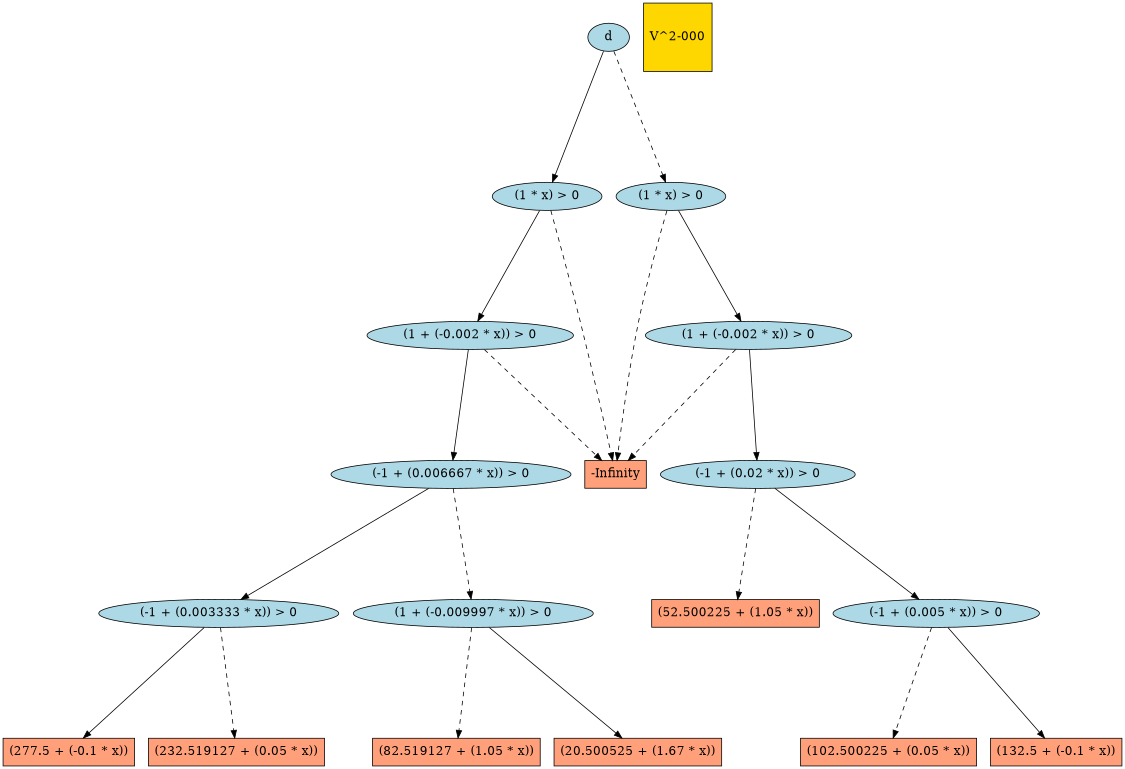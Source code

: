 digraph G { 
graph [ fontname = "Helvetica",fontsize="16",ratio = "auto",
        size="7.5,10",ranksep="2.00" ];
node [fontsize="16"];
"1436" [label="(52.500225 + (1.05 * x))",fillcolor=lightsalmon,color=black,shape=box,style=filled];
"3088" [label="(277.5 + (-0.1 * x))",fillcolor=lightsalmon,color=black,shape=box,style=filled];
"3214" [label="d",fillcolor=lightblue,color=black,shape=ellipse,style=filled];
"1967" [label="(102.500225 + (0.05 * x))",fillcolor=lightsalmon,color=black,shape=box,style=filled];
"3212" [label="(1 + (-0.002 * x)) > 0",fillcolor=lightblue,color=black,shape=ellipse,style=filled];
"3213" [label="(1 * x) > 0",fillcolor=lightblue,color=black,shape=ellipse,style=filled];
"2243" [label="(-1 + (0.005 * x)) > 0",fillcolor=lightblue,color=black,shape=ellipse,style=filled];
"3199" [label="(-1 + (0.003333 * x)) > 0",fillcolor=lightblue,color=black,shape=ellipse,style=filled];
"2519" [label="(82.519127 + (1.05 * x))",fillcolor=lightsalmon,color=black,shape=box,style=filled];
"2256" [label="(1 + (-0.002 * x)) > 0",fillcolor=lightblue,color=black,shape=ellipse,style=filled];
"2257" [label="(1 * x) > 0",fillcolor=lightblue,color=black,shape=ellipse,style=filled];
"2244" [label="(-1 + (0.02 * x)) > 0",fillcolor=lightblue,color=black,shape=ellipse,style=filled];
"4" [label="-Infinity",fillcolor=lightsalmon,color=black,shape=box,style=filled];
"2945" [label="(232.519127 + (0.05 * x))",fillcolor=lightsalmon,color=black,shape=box,style=filled];
"2102" [label="(132.5 + (-0.1 * x))",fillcolor=lightsalmon,color=black,shape=box,style=filled];
"3200" [label="(-1 + (0.006667 * x)) > 0",fillcolor=lightblue,color=black,shape=ellipse,style=filled];
"_temp_" [label="V^2-000",fillcolor=gold1,color=black,shape=square,style=filled];
"2521" [label="(1 + (-0.009997 * x)) > 0",fillcolor=lightblue,color=black,shape=ellipse,style=filled];
"2520" [label="(20.500525 + (1.67 * x))",fillcolor=lightsalmon,color=black,shape=box,style=filled];
"3214" -> "2257" [color=black,style=dashed];
"3214" -> "3213" [color=black,style=solid];
"3212" -> "4" [color=black,style=dashed];
"3212" -> "3200" [color=black,style=solid];
"3213" -> "3212" [color=black,style=solid];
"3213" -> "4" [color=black,style=dashed];
"2243" -> "1967" [color=black,style=dashed];
"2243" -> "2102" [color=black,style=solid];
"3199" -> "3088" [color=black,style=solid];
"3199" -> "2945" [color=black,style=dashed];
"2256" -> "2244" [color=black,style=solid];
"2256" -> "4" [color=black,style=dashed];
"2257" -> "2256" [color=black,style=solid];
"2257" -> "4" [color=black,style=dashed];
"2244" -> "1436" [color=black,style=dashed];
"2244" -> "2243" [color=black,style=solid];
"3200" -> "3199" [color=black,style=solid];
"3200" -> "2521" [color=black,style=dashed];
"2521" -> "2519" [color=black,style=dashed];
"2521" -> "2520" [color=black,style=solid];
}

